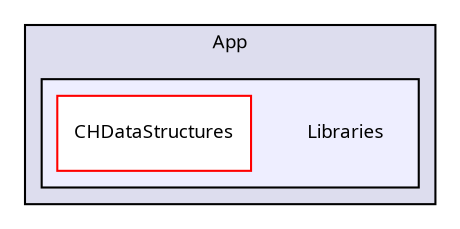 digraph "Libraries" {
  bgcolor=transparent;
  compound=true
  node [ fontsize="9", fontname="LucidaGrande"];
  edge [ labelfontsize="9", labelfontname="LucidaGrande"];
  subgraph clusterdir_f81787cb97d0820c2b8fa2f8088998d9 {
    graph [ bgcolor="#ddddee", pencolor="black", label="App" fontname="LucidaGrande", fontsize="9", URL="dir_f81787cb97d0820c2b8fa2f8088998d9.html"]
  subgraph clusterdir_a1d32042fd0b824b0abf408b44507fce {
    graph [ bgcolor="#eeeeff", pencolor="black", label="" URL="dir_a1d32042fd0b824b0abf408b44507fce.html"];
    dir_a1d32042fd0b824b0abf408b44507fce [shape=plaintext label="Libraries"];
    dir_7fbaa0809a014c6b7a64c4e732f87895 [shape=box label="CHDataStructures" color="red" fillcolor="white" style="filled" URL="dir_7fbaa0809a014c6b7a64c4e732f87895.html"];
  }
  }
}
